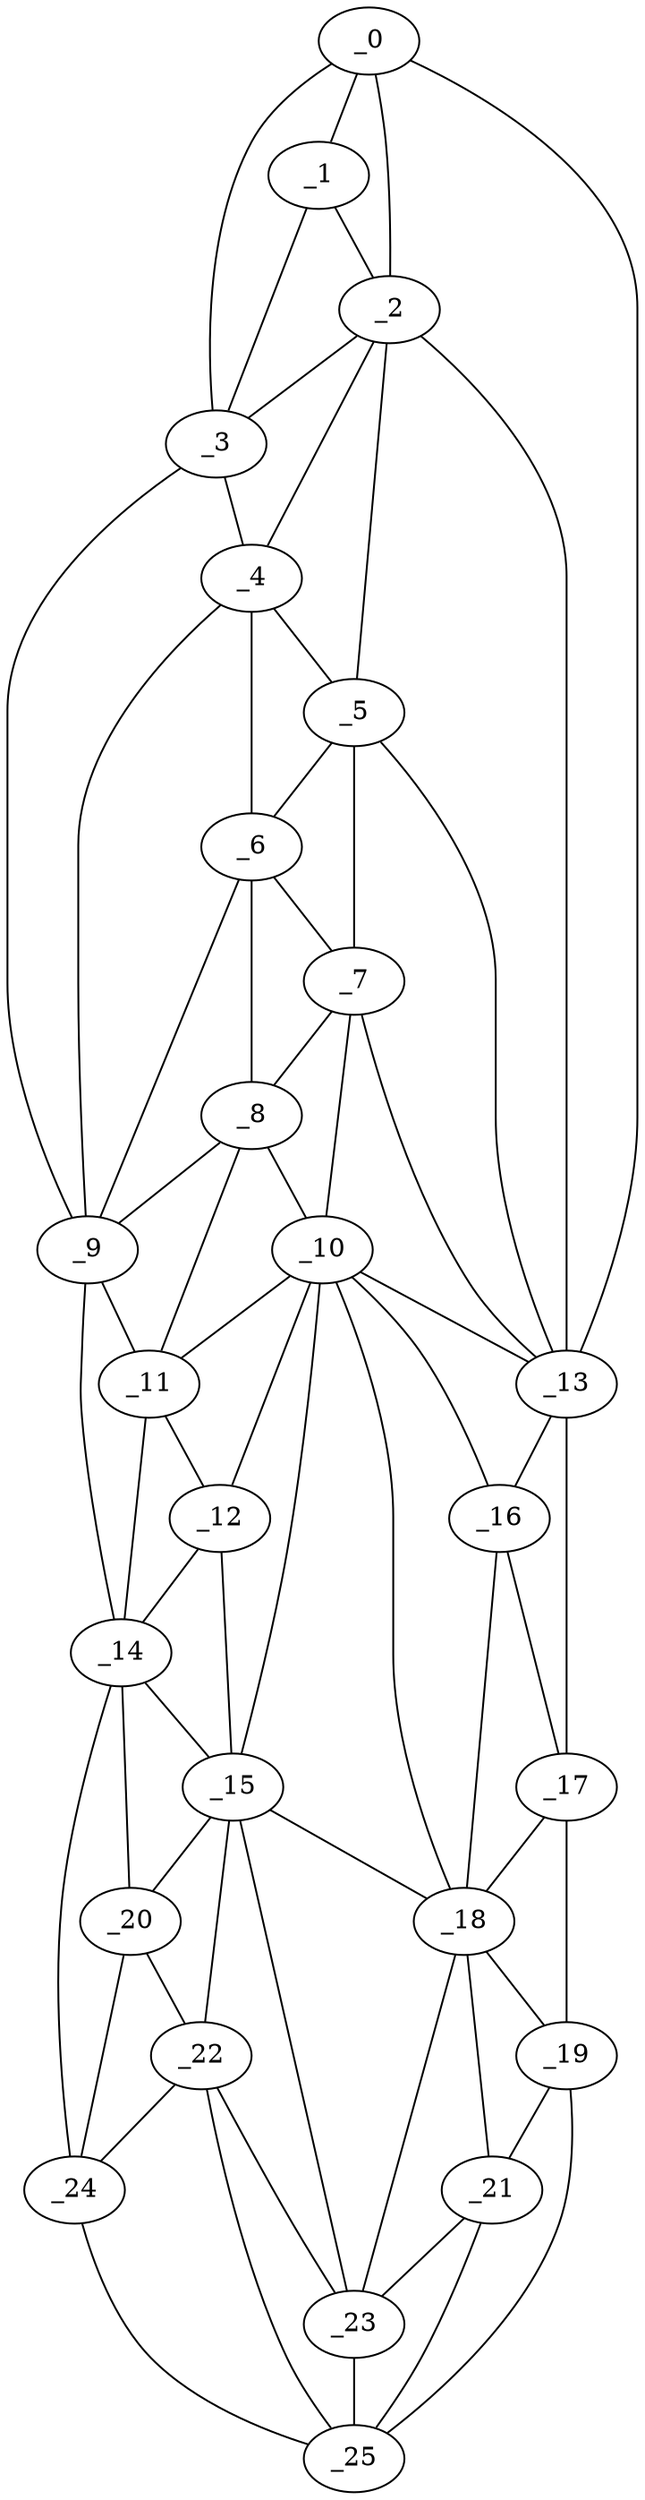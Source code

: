 graph "obj72__300.gxl" {
	_0	 [x=4,
		y=40];
	_1	 [x=17,
		y=39];
	_0 -- _1	 [valence=1];
	_2	 [x=18,
		y=44];
	_0 -- _2	 [valence=2];
	_3	 [x=28,
		y=32];
	_0 -- _3	 [valence=1];
	_13	 [x=85,
		y=86];
	_0 -- _13	 [valence=1];
	_1 -- _2	 [valence=2];
	_1 -- _3	 [valence=2];
	_2 -- _3	 [valence=2];
	_4	 [x=43,
		y=41];
	_2 -- _4	 [valence=2];
	_5	 [x=51,
		y=49];
	_2 -- _5	 [valence=1];
	_2 -- _13	 [valence=1];
	_3 -- _4	 [valence=2];
	_9	 [x=72,
		y=31];
	_3 -- _9	 [valence=1];
	_4 -- _5	 [valence=2];
	_6	 [x=60,
		y=40];
	_4 -- _6	 [valence=2];
	_4 -- _9	 [valence=1];
	_5 -- _6	 [valence=1];
	_7	 [x=64,
		y=52];
	_5 -- _7	 [valence=1];
	_5 -- _13	 [valence=2];
	_6 -- _7	 [valence=2];
	_8	 [x=69,
		y=46];
	_6 -- _8	 [valence=1];
	_6 -- _9	 [valence=1];
	_7 -- _8	 [valence=2];
	_10	 [x=72,
		y=52];
	_7 -- _10	 [valence=2];
	_7 -- _13	 [valence=2];
	_8 -- _9	 [valence=2];
	_8 -- _10	 [valence=2];
	_11	 [x=77,
		y=37];
	_8 -- _11	 [valence=2];
	_9 -- _11	 [valence=1];
	_14	 [x=90,
		y=31];
	_9 -- _14	 [valence=1];
	_10 -- _11	 [valence=2];
	_12	 [x=83,
		y=38];
	_10 -- _12	 [valence=1];
	_10 -- _13	 [valence=2];
	_15	 [x=91,
		y=38];
	_10 -- _15	 [valence=1];
	_16	 [x=94,
		y=81];
	_10 -- _16	 [valence=2];
	_18	 [x=105,
		y=76];
	_10 -- _18	 [valence=2];
	_11 -- _12	 [valence=2];
	_11 -- _14	 [valence=2];
	_12 -- _14	 [valence=1];
	_12 -- _15	 [valence=2];
	_13 -- _16	 [valence=2];
	_17	 [x=99,
		y=92];
	_13 -- _17	 [valence=1];
	_14 -- _15	 [valence=2];
	_20	 [x=111,
		y=36];
	_14 -- _20	 [valence=2];
	_24	 [x=126,
		y=37];
	_14 -- _24	 [valence=1];
	_15 -- _18	 [valence=2];
	_15 -- _20	 [valence=1];
	_22	 [x=114,
		y=41];
	_15 -- _22	 [valence=2];
	_23	 [x=116,
		y=62];
	_15 -- _23	 [valence=1];
	_16 -- _17	 [valence=1];
	_16 -- _18	 [valence=1];
	_17 -- _18	 [valence=2];
	_19	 [x=110,
		y=92];
	_17 -- _19	 [valence=1];
	_18 -- _19	 [valence=1];
	_21	 [x=113,
		y=71];
	_18 -- _21	 [valence=1];
	_18 -- _23	 [valence=2];
	_19 -- _21	 [valence=2];
	_25	 [x=126,
		y=49];
	_19 -- _25	 [valence=1];
	_20 -- _22	 [valence=2];
	_20 -- _24	 [valence=1];
	_21 -- _23	 [valence=2];
	_21 -- _25	 [valence=1];
	_22 -- _23	 [valence=2];
	_22 -- _24	 [valence=2];
	_22 -- _25	 [valence=1];
	_23 -- _25	 [valence=2];
	_24 -- _25	 [valence=1];
}
